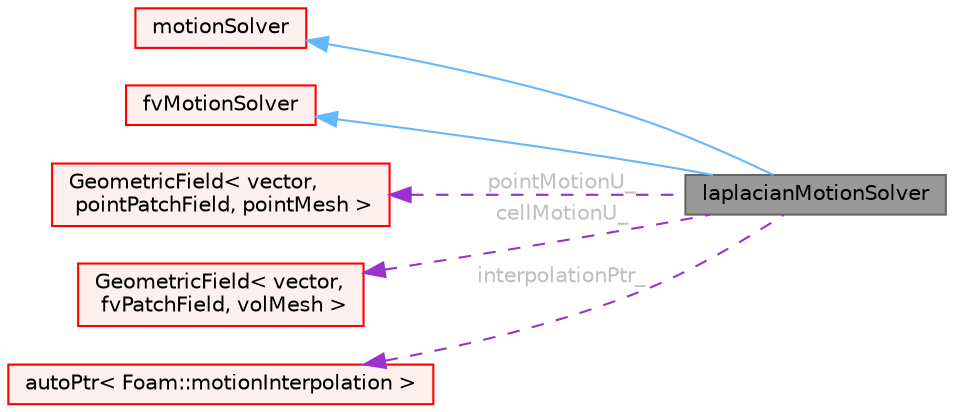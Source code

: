 digraph "laplacianMotionSolver"
{
 // LATEX_PDF_SIZE
  bgcolor="transparent";
  edge [fontname=Helvetica,fontsize=10,labelfontname=Helvetica,labelfontsize=10];
  node [fontname=Helvetica,fontsize=10,shape=box,height=0.2,width=0.4];
  rankdir="LR";
  Node1 [id="Node000001",label="laplacianMotionSolver",height=0.2,width=0.4,color="gray40", fillcolor="grey60", style="filled", fontcolor="black",tooltip="Similar to velocityLaplacian but iteratively solves the mesh displacement PDEs to account for non-ort..."];
  Node2 -> Node1 [id="edge1_Node000001_Node000002",dir="back",color="steelblue1",style="solid",tooltip=" "];
  Node2 [id="Node000002",label="motionSolver",height=0.2,width=0.4,color="red", fillcolor="#FFF0F0", style="filled",URL="$classFoam_1_1motionSolver.html",tooltip="Virtual base class for mesh motion solver."];
  Node16 -> Node1 [id="edge2_Node000001_Node000016",dir="back",color="steelblue1",style="solid",tooltip=" "];
  Node16 [id="Node000016",label="fvMotionSolver",height=0.2,width=0.4,color="red", fillcolor="#FFF0F0", style="filled",URL="$classFoam_1_1fvMotionSolver.html",tooltip="Base class for fvMesh based motionSolvers."];
  Node56 -> Node1 [id="edge3_Node000001_Node000056",dir="back",color="darkorchid3",style="dashed",tooltip=" ",label=" pointMotionU_",fontcolor="grey" ];
  Node56 [id="Node000056",label="GeometricField\< vector,\l pointPatchField, pointMesh \>",height=0.2,width=0.4,color="red", fillcolor="#FFF0F0", style="filled",URL="$classFoam_1_1GeometricField.html",tooltip=" "];
  Node58 -> Node1 [id="edge4_Node000001_Node000058",dir="back",color="darkorchid3",style="dashed",tooltip=" ",label=" cellMotionU_",fontcolor="grey" ];
  Node58 [id="Node000058",label="GeometricField\< vector,\l fvPatchField, volMesh \>",height=0.2,width=0.4,color="red", fillcolor="#FFF0F0", style="filled",URL="$classFoam_1_1GeometricField.html",tooltip=" "];
  Node60 -> Node1 [id="edge5_Node000001_Node000060",dir="back",color="darkorchid3",style="dashed",tooltip=" ",label=" interpolationPtr_",fontcolor="grey" ];
  Node60 [id="Node000060",label="autoPtr\< Foam::motionInterpolation \>",height=0.2,width=0.4,color="red", fillcolor="#FFF0F0", style="filled",URL="$classFoam_1_1autoPtr.html",tooltip=" "];
}
